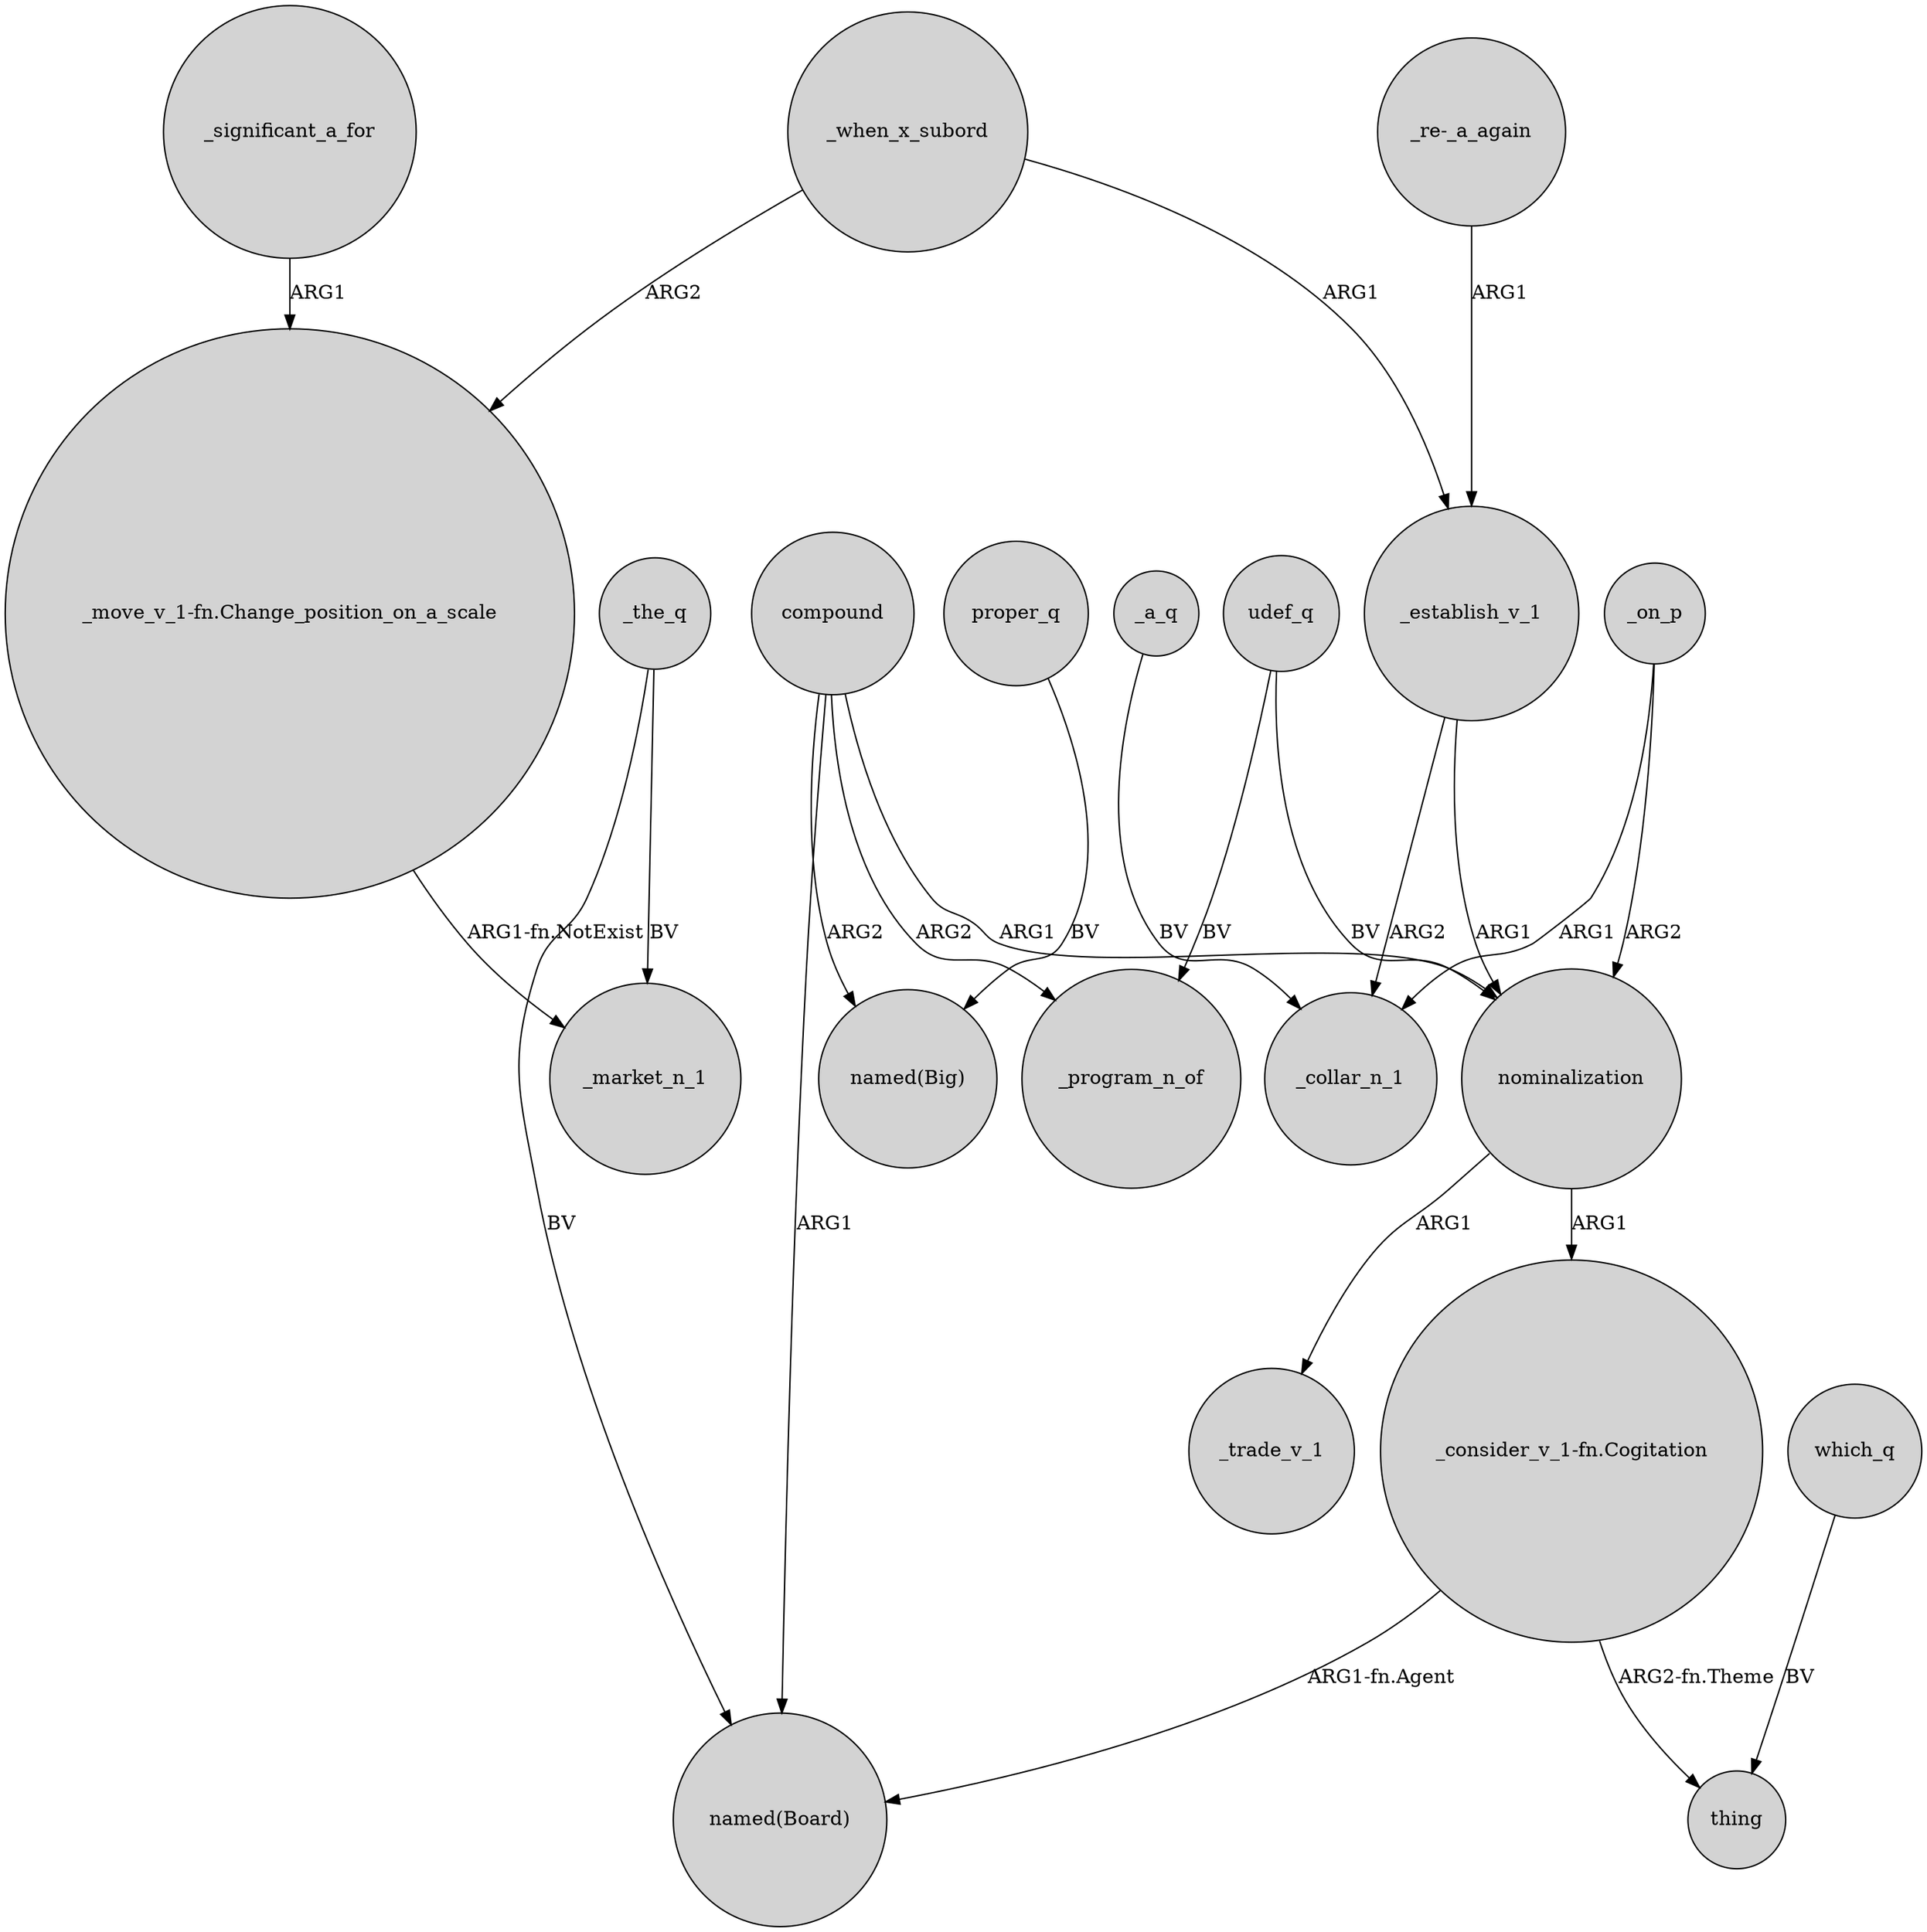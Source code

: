 digraph {
	node [shape=circle style=filled]
	_the_q -> "named(Board)" [label=BV]
	compound -> _program_n_of [label=ARG2]
	_significant_a_for -> "_move_v_1-fn.Change_position_on_a_scale" [label=ARG1]
	_on_p -> _collar_n_1 [label=ARG1]
	"_consider_v_1-fn.Cogitation" -> thing [label="ARG2-fn.Theme"]
	"_re-_a_again" -> _establish_v_1 [label=ARG1]
	"_consider_v_1-fn.Cogitation" -> "named(Board)" [label="ARG1-fn.Agent"]
	_on_p -> nominalization [label=ARG2]
	_a_q -> _collar_n_1 [label=BV]
	"_move_v_1-fn.Change_position_on_a_scale" -> _market_n_1 [label="ARG1-fn.NotExist"]
	udef_q -> _program_n_of [label=BV]
	nominalization -> _trade_v_1 [label=ARG1]
	compound -> "named(Board)" [label=ARG1]
	nominalization -> "_consider_v_1-fn.Cogitation" [label=ARG1]
	_when_x_subord -> "_move_v_1-fn.Change_position_on_a_scale" [label=ARG2]
	_when_x_subord -> _establish_v_1 [label=ARG1]
	udef_q -> nominalization [label=BV]
	_establish_v_1 -> nominalization [label=ARG1]
	_establish_v_1 -> _collar_n_1 [label=ARG2]
	compound -> "named(Big)" [label=ARG2]
	_the_q -> _market_n_1 [label=BV]
	compound -> nominalization [label=ARG1]
	which_q -> thing [label=BV]
	proper_q -> "named(Big)" [label=BV]
}
